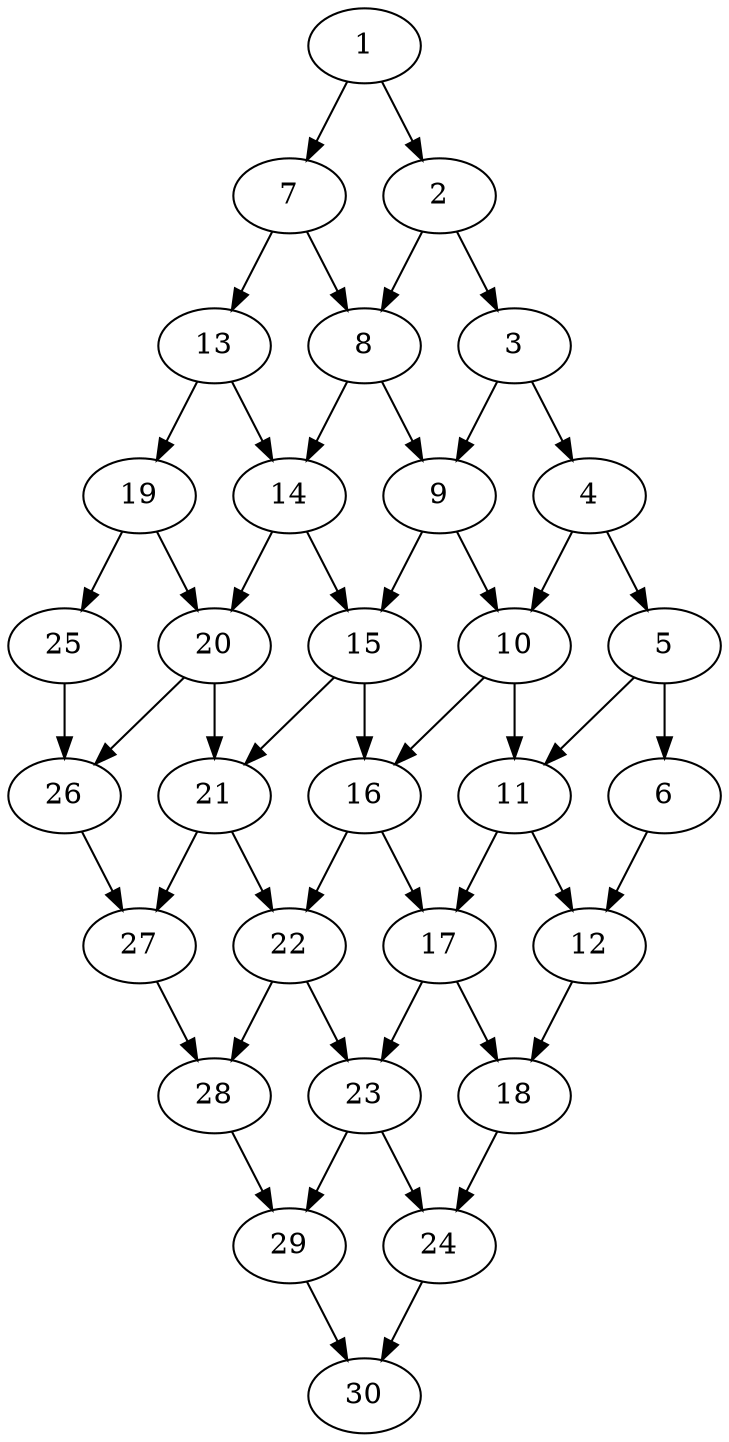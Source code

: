 digraph sample {
1 -> 7;
1 -> 2;
2 -> 8;
2 -> 3;
3 -> 9;
3 -> 4;
4 -> 10;
4 -> 5;
5 -> 11;
5 -> 6;
6 -> 12;
7 -> 13;
7 -> 8;
8 -> 14;
8 -> 9;
9 -> 15;
9 -> 10;
10 -> 16;
10 -> 11;
11 -> 17;
11 -> 12;
12 -> 18;
13 -> 19;
13 -> 14;
14 -> 20;
14 -> 15;
15 -> 21;
15 -> 16;
16 -> 22;
16 -> 17;
17 -> 23;
17 -> 18;
18 -> 24;
19 -> 25;
19 -> 20;
20 -> 26;
20 -> 21;
21 -> 27;
21 -> 22;
22 -> 28;
22 -> 23;
23 -> 29;
23 -> 24;
24 -> 30;
25 -> 26;
26 -> 27;
27 -> 28;
28 -> 29;
29 -> 30;
}